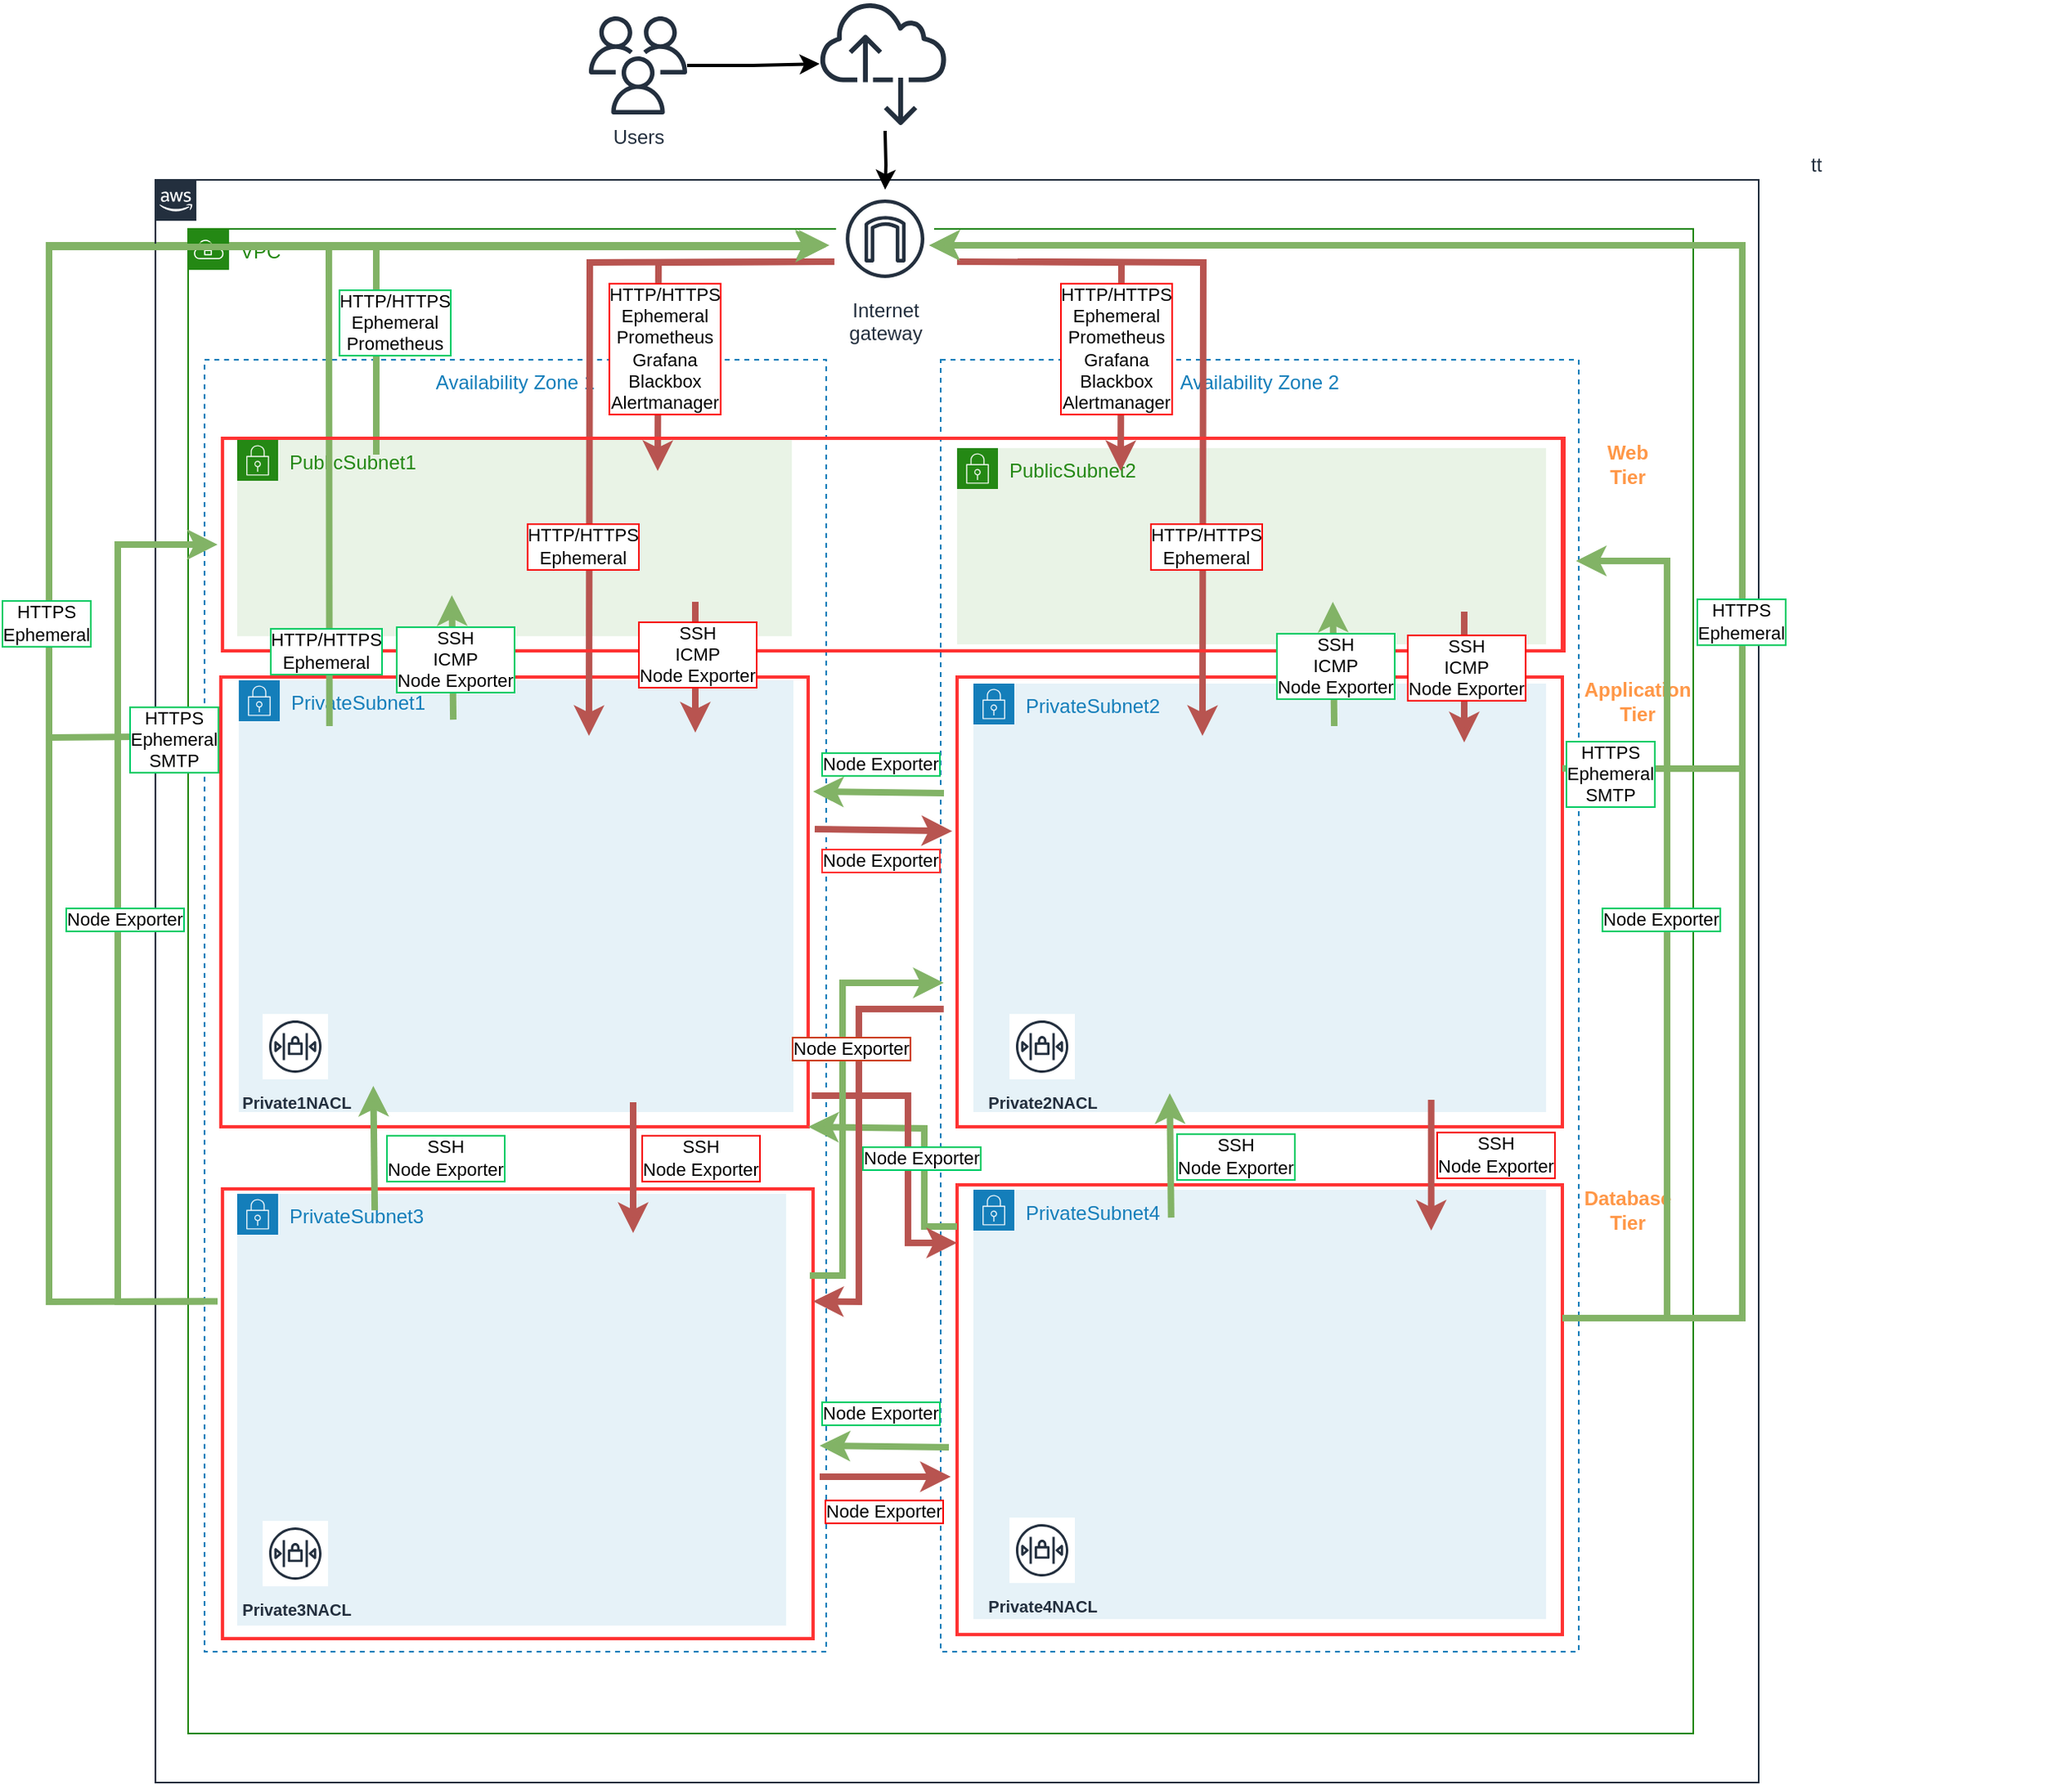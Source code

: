 <mxfile version="20.7.4" type="device"><diagram id="jrXY4hO8n29qiqvIHeQG" name="Page-1"><mxGraphModel dx="1594" dy="1461" grid="1" gridSize="10" guides="1" tooltips="1" connect="1" arrows="1" fold="1" page="0" pageScale="1" pageWidth="827" pageHeight="1169" math="0" shadow="0"><root><mxCell id="0"/><mxCell id="1" parent="0"/><mxCell id="2zdiaghxo6D1exUONl13-29" value="" style="endArrow=classic;html=1;rounded=0;strokeColor=#82b366;fillColor=#d5e8d4;strokeWidth=4;exitX=0;exitY=0.25;exitDx=0;exitDy=0;" parent="1" source="2zdiaghxo6D1exUONl13-2" edge="1"><mxGeometry x="-1" y="185" width="50" height="50" relative="1" as="geometry"><mxPoint x="-1030" y="-110" as="sourcePoint"/><mxPoint x="-640" y="-760" as="targetPoint"/><Array as="points"><mxPoint x="-1115" y="-114"/><mxPoint x="-1115" y="-343"/><mxPoint x="-1115" y="-760"/></Array><mxPoint x="1" y="14" as="offset"/></mxGeometry></mxCell><mxCell id="5G6M97Ru5O6IGqaMy1Rf-22" value="tt" style="points=[[0,0],[0.25,0],[0.5,0],[0.75,0],[1,0],[1,0.25],[1,0.5],[1,0.75],[1,1],[0.75,1],[0.5,1],[0.25,1],[0,1],[0,0.75],[0,0.5],[0,0.25]];outlineConnect=0;gradientColor=none;html=1;whiteSpace=wrap;fontSize=12;fontStyle=0;shape=mxgraph.aws4.group;grIcon=mxgraph.aws4.group_aws_cloud_alt;strokeColor=#232F3E;verticalAlign=bottom;align=left;spacingLeft=30;fontColor=#232F3E;dashed=0;fillColor=none;labelPosition=right;verticalLabelPosition=top;" parent="1" vertex="1"><mxGeometry x="-1050" y="-800" width="980" height="980" as="geometry"/></mxCell><mxCell id="5G6M97Ru5O6IGqaMy1Rf-23" value="VPC" style="points=[[0,0],[0.25,0],[0.5,0],[0.75,0],[1,0],[1,0.25],[1,0.5],[1,0.75],[1,1],[0.75,1],[0.5,1],[0.25,1],[0,1],[0,0.75],[0,0.5],[0,0.25]];outlineConnect=0;gradientColor=none;html=1;whiteSpace=wrap;fontSize=12;fontStyle=0;shape=mxgraph.aws4.group;grIcon=mxgraph.aws4.group_vpc;strokeColor=#248814;fillColor=none;verticalAlign=top;align=left;spacingLeft=30;dashed=0;fontColor=#248814;" parent="1" vertex="1"><mxGeometry x="-1030" y="-770" width="920" height="920" as="geometry"/></mxCell><mxCell id="5G6M97Ru5O6IGqaMy1Rf-32" value="Availability Zone 2" style="strokeColor=#147EBA;dashed=1;verticalAlign=top;fontStyle=0;fontColor=#147EBA;" parent="1" vertex="1"><mxGeometry x="-570" y="-690" width="390" height="790" as="geometry"/></mxCell><mxCell id="2zdiaghxo6D1exUONl13-38" value="&lt;p style=&quot;line-height: 0%;&quot;&gt;&lt;br&gt;&lt;/p&gt;" style="rounded=0;whiteSpace=wrap;html=1;strokeColor=#FF3333;strokeWidth=2;fillColor=none;labelPosition=right;verticalLabelPosition=top;align=left;verticalAlign=bottom;fontColor=default;" parent="1" vertex="1"><mxGeometry x="-1010" y="-642" width="820" height="130" as="geometry"/></mxCell><mxCell id="5G6M97Ru5O6IGqaMy1Rf-31" value="Availability Zone 1" style="strokeColor=#147EBA;dashed=1;verticalAlign=top;fontStyle=0;fontColor=#147EBA;" parent="1" vertex="1"><mxGeometry x="-1020" y="-690" width="380" height="790" as="geometry"/></mxCell><mxCell id="2zdiaghxo6D1exUONl13-3" value="" style="rounded=0;whiteSpace=wrap;html=1;strokeColor=#FF3333;strokeWidth=2;fillColor=none;" parent="1" vertex="1"><mxGeometry x="-560" y="-185.5" width="370" height="275" as="geometry"/></mxCell><mxCell id="2zdiaghxo6D1exUONl13-2" value="" style="rounded=0;whiteSpace=wrap;html=1;strokeColor=#FF3333;strokeWidth=2;fillColor=none;" parent="1" vertex="1"><mxGeometry x="-1009" y="-183" width="361" height="275" as="geometry"/></mxCell><mxCell id="5G6M97Ru5O6IGqaMy1Rf-27" value="PrivateSubnet2" style="points=[[0,0],[0.25,0],[0.5,0],[0.75,0],[1,0],[1,0.25],[1,0.5],[1,0.75],[1,1],[0.75,1],[0.5,1],[0.25,1],[0,1],[0,0.75],[0,0.5],[0,0.25]];outlineConnect=0;gradientColor=none;html=1;whiteSpace=wrap;fontSize=12;fontStyle=0;shape=mxgraph.aws4.group;grIcon=mxgraph.aws4.group_security_group;grStroke=0;strokeColor=#147EBA;fillColor=#E6F2F8;verticalAlign=top;align=left;spacingLeft=30;fontColor=#147EBA;dashed=0;" parent="1" vertex="1"><mxGeometry x="-550" y="-492" width="350" height="262" as="geometry"/></mxCell><mxCell id="2zdiaghxo6D1exUONl13-4" value="&lt;blockquote style=&quot;margin: 0px 0px 0px 40px; border: none; padding: 0px; line-height: 0%;&quot;&gt;&lt;br&gt;&lt;/blockquote&gt;" style="rounded=0;whiteSpace=wrap;html=1;strokeColor=#FF3333;strokeWidth=2;fillColor=none;align=left;labelPosition=right;verticalLabelPosition=top;verticalAlign=bottom;fontColor=#FF0000;fontStyle=1" parent="1" vertex="1"><mxGeometry x="-560" y="-496" width="370" height="275" as="geometry"/></mxCell><mxCell id="2zdiaghxo6D1exUONl13-5" value="" style="rounded=0;whiteSpace=wrap;html=1;strokeColor=#FF3333;strokeWidth=2;fillColor=none;" parent="1" vertex="1"><mxGeometry x="-1010" y="-496" width="359" height="275" as="geometry"/></mxCell><mxCell id="5G6M97Ru5O6IGqaMy1Rf-26" value="PrivateSubnet1" style="points=[[0,0],[0.25,0],[0.5,0],[0.75,0],[1,0],[1,0.25],[1,0.5],[1,0.75],[1,1],[0.75,1],[0.5,1],[0.25,1],[0,1],[0,0.75],[0,0.5],[0,0.25]];outlineConnect=0;gradientColor=none;html=1;whiteSpace=wrap;fontSize=12;fontStyle=0;shape=mxgraph.aws4.group;grIcon=mxgraph.aws4.group_security_group;grStroke=0;strokeColor=#147EBA;fillColor=#E6F2F8;verticalAlign=top;align=left;spacingLeft=30;fontColor=#147EBA;dashed=0;" parent="1" vertex="1"><mxGeometry x="-999" y="-494" width="339" height="264" as="geometry"/></mxCell><mxCell id="5G6M97Ru5O6IGqaMy1Rf-24" value="PublicSubnet1" style="points=[[0,0],[0.25,0],[0.5,0],[0.75,0],[1,0],[1,0.25],[1,0.5],[1,0.75],[1,1],[0.75,1],[0.5,1],[0.25,1],[0,1],[0,0.75],[0,0.5],[0,0.25]];outlineConnect=0;gradientColor=none;html=1;whiteSpace=wrap;fontSize=12;fontStyle=0;shape=mxgraph.aws4.group;grIcon=mxgraph.aws4.group_security_group;grStroke=0;strokeColor=#248814;fillColor=#E9F3E6;verticalAlign=top;align=left;spacingLeft=30;fontColor=#248814;dashed=0;" parent="1" vertex="1"><mxGeometry x="-1000" y="-641" width="339" height="120" as="geometry"/></mxCell><mxCell id="5G6M97Ru5O6IGqaMy1Rf-25" value="PublicSubnet2" style="points=[[0,0],[0.25,0],[0.5,0],[0.75,0],[1,0],[1,0.25],[1,0.5],[1,0.75],[1,1],[0.75,1],[0.5,1],[0.25,1],[0,1],[0,0.75],[0,0.5],[0,0.25]];outlineConnect=0;gradientColor=none;html=1;whiteSpace=wrap;fontSize=12;fontStyle=0;shape=mxgraph.aws4.group;grIcon=mxgraph.aws4.group_security_group;grStroke=0;strokeColor=#248814;fillColor=#E9F3E6;verticalAlign=top;align=left;spacingLeft=30;fontColor=#248814;dashed=0;" parent="1" vertex="1"><mxGeometry x="-560" y="-636" width="360" height="120" as="geometry"/></mxCell><mxCell id="xLXbCmjDXcXgFieV5TB8-3" value="" style="edgeStyle=orthogonalEdgeStyle;rounded=0;orthogonalLoop=1;jettySize=auto;html=1;strokeWidth=2;" parent="1" source="5G6M97Ru5O6IGqaMy1Rf-37" target="xLXbCmjDXcXgFieV5TB8-2" edge="1"><mxGeometry relative="1" as="geometry"/></mxCell><mxCell id="5G6M97Ru5O6IGqaMy1Rf-37" value="Users" style="outlineConnect=0;fontColor=#232F3E;gradientColor=none;fillColor=#232F3E;strokeColor=none;dashed=0;verticalLabelPosition=bottom;verticalAlign=top;align=center;html=1;fontSize=12;fontStyle=0;aspect=fixed;pointerEvents=1;shape=mxgraph.aws4.users;" parent="1" vertex="1"><mxGeometry x="-785" y="-900" width="60" height="60" as="geometry"/></mxCell><mxCell id="xLXbCmjDXcXgFieV5TB8-1" value="Internet&#10;gateway" style="sketch=0;outlineConnect=0;fontColor=#232F3E;gradientColor=none;strokeColor=#232F3E;fillColor=#ffffff;dashed=0;verticalLabelPosition=bottom;verticalAlign=top;align=center;html=1;fontSize=12;fontStyle=0;aspect=fixed;shape=mxgraph.aws4.resourceIcon;resIcon=mxgraph.aws4.internet_gateway;" parent="1" vertex="1"><mxGeometry x="-634" y="-794" width="60" height="60" as="geometry"/></mxCell><mxCell id="xLXbCmjDXcXgFieV5TB8-4" value="" style="edgeStyle=orthogonalEdgeStyle;rounded=0;orthogonalLoop=1;jettySize=auto;html=1;strokeWidth=2;" parent="1" target="xLXbCmjDXcXgFieV5TB8-1" edge="1"><mxGeometry relative="1" as="geometry"><mxPoint x="-604" y="-830" as="sourcePoint"/></mxGeometry></mxCell><mxCell id="xLXbCmjDXcXgFieV5TB8-2" value="" style="sketch=0;outlineConnect=0;fontColor=#232F3E;gradientColor=none;fillColor=#232F3D;strokeColor=none;dashed=0;verticalLabelPosition=bottom;verticalAlign=top;align=center;html=1;fontSize=12;fontStyle=0;aspect=fixed;pointerEvents=1;shape=mxgraph.aws4.internet_alt2;" parent="1" vertex="1"><mxGeometry x="-644" y="-910" width="78" height="78" as="geometry"/></mxCell><mxCell id="xLXbCmjDXcXgFieV5TB8-15" value="PrivateSubnet3" style="points=[[0,0],[0.25,0],[0.5,0],[0.75,0],[1,0],[1,0.25],[1,0.5],[1,0.75],[1,1],[0.75,1],[0.5,1],[0.25,1],[0,1],[0,0.75],[0,0.5],[0,0.25]];outlineConnect=0;gradientColor=none;html=1;whiteSpace=wrap;fontSize=12;fontStyle=0;shape=mxgraph.aws4.group;grIcon=mxgraph.aws4.group_security_group;grStroke=0;strokeColor=#147EBA;fillColor=#E6F2F8;verticalAlign=top;align=left;spacingLeft=30;fontColor=#147EBA;dashed=0;" parent="1" vertex="1"><mxGeometry x="-1000" y="-180" width="335.5" height="264" as="geometry"/></mxCell><mxCell id="xLXbCmjDXcXgFieV5TB8-18" value="PrivateSubnet4" style="points=[[0,0],[0.25,0],[0.5,0],[0.75,0],[1,0],[1,0.25],[1,0.5],[1,0.75],[1,1],[0.75,1],[0.5,1],[0.25,1],[0,1],[0,0.75],[0,0.5],[0,0.25]];outlineConnect=0;gradientColor=none;html=1;whiteSpace=wrap;fontSize=12;fontStyle=0;shape=mxgraph.aws4.group;grIcon=mxgraph.aws4.group_security_group;grStroke=0;strokeColor=#147EBA;fillColor=#E6F2F8;verticalAlign=top;align=left;spacingLeft=30;fontColor=#147EBA;dashed=0;" parent="1" vertex="1"><mxGeometry x="-550" y="-182.5" width="350" height="262.5" as="geometry"/></mxCell><mxCell id="uyt5jaZ_HBhLrm_yC9xE-3" value="Web&lt;br&gt;Tier" style="text;strokeColor=none;align=center;fillColor=none;html=1;verticalAlign=middle;whiteSpace=wrap;rounded=0;fontColor=#FF9747;fontStyle=1" parent="1" vertex="1"><mxGeometry x="-180" y="-641" width="60" height="30" as="geometry"/></mxCell><mxCell id="uyt5jaZ_HBhLrm_yC9xE-4" value="Application&lt;br&gt;Tier" style="text;strokeColor=none;align=center;fillColor=none;html=1;verticalAlign=middle;whiteSpace=wrap;rounded=0;fontColor=#FF9747;fontStyle=1" parent="1" vertex="1"><mxGeometry x="-174" y="-496" width="60" height="30" as="geometry"/></mxCell><mxCell id="uyt5jaZ_HBhLrm_yC9xE-5" value="Database&lt;br&gt;Tier" style="text;strokeColor=none;align=center;fillColor=none;html=1;verticalAlign=middle;whiteSpace=wrap;rounded=0;fontColor=#FF9747;fontStyle=1" parent="1" vertex="1"><mxGeometry x="-180" y="-185.5" width="60" height="30" as="geometry"/></mxCell><mxCell id="uyt5jaZ_HBhLrm_yC9xE-8" value="&lt;font style=&quot;font-size: 10px;&quot;&gt;Private1NACL&lt;/font&gt;" style="sketch=0;outlineConnect=0;fontColor=#232F3E;gradientColor=none;strokeColor=#232F3E;fillColor=#ffffff;dashed=0;verticalLabelPosition=bottom;verticalAlign=top;align=center;html=1;fontSize=12;fontStyle=1;aspect=fixed;shape=mxgraph.aws4.resourceIcon;resIcon=mxgraph.aws4.network_access_control_list;" parent="1" vertex="1"><mxGeometry x="-984.5" y="-290" width="40" height="40" as="geometry"/></mxCell><mxCell id="uyt5jaZ_HBhLrm_yC9xE-10" value="&lt;font style=&quot;font-size: 10px;&quot;&gt;Private2NACL&lt;/font&gt;" style="sketch=0;outlineConnect=0;fontColor=#232F3E;gradientColor=none;strokeColor=#232F3E;fillColor=#ffffff;dashed=0;verticalLabelPosition=bottom;verticalAlign=top;align=center;html=1;fontSize=12;fontStyle=1;aspect=fixed;shape=mxgraph.aws4.resourceIcon;resIcon=mxgraph.aws4.network_access_control_list;direction=east;" parent="1" vertex="1"><mxGeometry x="-528" y="-290" width="40" height="40" as="geometry"/></mxCell><mxCell id="uyt5jaZ_HBhLrm_yC9xE-11" value="&lt;font style=&quot;font-size: 10px;&quot;&gt;Private3NACL&lt;/font&gt;" style="sketch=0;outlineConnect=0;fontColor=#232F3E;gradientColor=none;strokeColor=#232F3E;fillColor=#ffffff;dashed=0;verticalLabelPosition=bottom;verticalAlign=top;align=center;html=1;fontSize=12;fontStyle=1;aspect=fixed;shape=mxgraph.aws4.resourceIcon;resIcon=mxgraph.aws4.network_access_control_list;" parent="1" vertex="1"><mxGeometry x="-984.5" y="20" width="40" height="40" as="geometry"/></mxCell><mxCell id="uyt5jaZ_HBhLrm_yC9xE-12" value="&lt;font style=&quot;font-size: 10px;&quot;&gt;Private4NACL&lt;/font&gt;" style="sketch=0;outlineConnect=0;fontColor=#232F3E;gradientColor=none;strokeColor=#232F3E;fillColor=#ffffff;dashed=0;verticalLabelPosition=bottom;verticalAlign=top;align=center;html=1;fontSize=12;fontStyle=1;aspect=fixed;shape=mxgraph.aws4.resourceIcon;resIcon=mxgraph.aws4.network_access_control_list;" parent="1" vertex="1"><mxGeometry x="-528" y="18" width="40" height="40" as="geometry"/></mxCell><mxCell id="xFBPH7expV1PxLe_VSN9-13" value="" style="edgeStyle=orthogonalEdgeStyle;orthogonalLoop=1;jettySize=auto;html=1;rounded=0;fillColor=#f8cecc;strokeColor=#b85450;strokeWidth=4;" parent="1" edge="1"><mxGeometry relative="1" as="geometry"><mxPoint x="-720" y="-542" as="sourcePoint"/><mxPoint x="-720" y="-462" as="targetPoint"/></mxGeometry></mxCell><mxCell id="IY-KNxv3VzHNQ_SrPp_i-1" style="edgeStyle=orthogonalEdgeStyle;rounded=0;orthogonalLoop=1;jettySize=auto;html=1;exitX=0.5;exitY=1;exitDx=0;exitDy=0;" parent="1" source="5G6M97Ru5O6IGqaMy1Rf-24" target="5G6M97Ru5O6IGqaMy1Rf-24" edge="1"><mxGeometry relative="1" as="geometry"/></mxCell><mxCell id="IY-KNxv3VzHNQ_SrPp_i-3" value="" style="endArrow=classic;html=1;rounded=0;exitX=0.411;exitY=-0.003;exitDx=0;exitDy=0;exitPerimeter=0;strokeColor=#82b366;fillColor=#d5e8d4;strokeWidth=4;" parent="1" edge="1"><mxGeometry width="50" height="50" relative="1" as="geometry"><mxPoint x="-867.952" y="-469.962" as="sourcePoint"/><mxPoint x="-868.817" y="-546" as="targetPoint"/></mxGeometry></mxCell><mxCell id="IY-KNxv3VzHNQ_SrPp_i-6" value="" style="edgeStyle=orthogonalEdgeStyle;orthogonalLoop=1;jettySize=auto;html=1;rounded=0;fillColor=#f8cecc;strokeColor=#b85450;strokeWidth=4;" parent="1" edge="1"><mxGeometry relative="1" as="geometry"><mxPoint x="-635" y="-750" as="sourcePoint"/><mxPoint x="-743" y="-622" as="targetPoint"/></mxGeometry></mxCell><mxCell id="IY-KNxv3VzHNQ_SrPp_i-7" value="HTTP/HTTPS&lt;br&gt;Ephemeral&lt;br&gt;Prometheus&lt;br&gt;Grafana&lt;br style=&quot;border-color: var(--border-color);&quot;&gt;Blackbox&lt;br style=&quot;border-color: var(--border-color);&quot;&gt;Alertmanager" style="edgeLabel;html=1;align=center;verticalAlign=middle;resizable=0;points=[];fontColor=#030303;labelBorderColor=#fd0808;" parent="1" vertex="1" connectable="0"><mxGeometry x="-770" y="-691.001" as="geometry"><mxPoint x="31" y="-6" as="offset"/></mxGeometry></mxCell><mxCell id="2zdiaghxo6D1exUONl13-6" value="" style="endArrow=classic;html=1;rounded=0;strokeWidth=4;fillColor=#d5e8d4;strokeColor=#82b366;" parent="1" edge="1"><mxGeometry width="50" height="50" relative="1" as="geometry"><mxPoint x="-915" y="-632" as="sourcePoint"/><mxPoint x="-638" y="-760" as="targetPoint"/><Array as="points"><mxPoint x="-915" y="-760"/></Array></mxGeometry></mxCell><mxCell id="IY-KNxv3VzHNQ_SrPp_i-8" value="HTTP/HTTPS&lt;br&gt;Ephemeral&lt;br&gt;Prometheus" style="edgeLabel;html=1;align=center;verticalAlign=middle;resizable=0;points=[];fontColor=#000000;labelBorderColor=#00CC66;" parent="1" vertex="1" connectable="0"><mxGeometry x="-935.5" y="-707.001" as="geometry"><mxPoint x="31" y="-6" as="offset"/></mxGeometry></mxCell><mxCell id="2zdiaghxo6D1exUONl13-10" value="" style="endArrow=classic;html=1;rounded=0;strokeColor=#82b366;fillColor=#d5e8d4;strokeWidth=4;entryX=1;entryY=0.25;entryDx=0;entryDy=0;" parent="1" edge="1"><mxGeometry width="50" height="50" relative="1" as="geometry"><mxPoint x="-568" y="-425" as="sourcePoint"/><mxPoint x="-648" y="-426" as="targetPoint"/></mxGeometry></mxCell><mxCell id="2zdiaghxo6D1exUONl13-11" value="Node Exporter" style="edgeLabel;html=1;align=center;verticalAlign=middle;resizable=0;points=[];fontColor=#000000;labelBorderColor=#00CC66;" parent="1" vertex="1" connectable="0"><mxGeometry x="-638.0" y="-437.001" as="geometry"><mxPoint x="31" y="-6" as="offset"/></mxGeometry></mxCell><mxCell id="2zdiaghxo6D1exUONl13-12" value="" style="endArrow=classic;html=1;rounded=0;exitX=0;exitY=0.25;exitDx=0;exitDy=0;strokeColor=#82b366;fillColor=#d5e8d4;strokeWidth=4;entryX=0;entryY=0.5;entryDx=0;entryDy=0;" parent="1" edge="1"><mxGeometry x="-1" y="185" width="50" height="50" relative="1" as="geometry"><mxPoint x="-1012" y="-114.25" as="sourcePoint"/><mxPoint x="-1012" y="-577" as="targetPoint"/><Array as="points"><mxPoint x="-1073" y="-114"/><mxPoint x="-1073" y="-340"/><mxPoint x="-1073" y="-577"/></Array><mxPoint x="1" y="14" as="offset"/></mxGeometry></mxCell><mxCell id="2zdiaghxo6D1exUONl13-14" value="SSH&lt;br&gt;&lt;span style=&quot;color: rgb(0, 0, 0);&quot;&gt;Node Exporter&lt;/span&gt;" style="edgeLabel;html=1;align=center;verticalAlign=middle;resizable=0;points=[];fontColor=#030303;labelBorderColor=#f70808;" parent="1" vertex="1" connectable="0"><mxGeometry x="-748" y="-196.001" as="geometry"><mxPoint x="31" y="-6" as="offset"/></mxGeometry></mxCell><mxCell id="2zdiaghxo6D1exUONl13-15" value="" style="edgeStyle=orthogonalEdgeStyle;orthogonalLoop=1;jettySize=auto;html=1;rounded=0;fillColor=#f8cecc;strokeColor=#b85450;strokeWidth=4;" parent="1" edge="1"><mxGeometry relative="1" as="geometry"><mxPoint x="-758" y="-236" as="sourcePoint"/><mxPoint x="-758" y="-156" as="targetPoint"/></mxGeometry></mxCell><mxCell id="2zdiaghxo6D1exUONl13-17" value="" style="endArrow=classic;html=1;rounded=0;strokeWidth=4;fillColor=#f8cecc;strokeColor=#b85450;" parent="1" edge="1"><mxGeometry width="50" height="50" relative="1" as="geometry"><mxPoint x="-647" y="-403" as="sourcePoint"/><mxPoint x="-563" y="-401.772" as="targetPoint"/></mxGeometry></mxCell><mxCell id="2zdiaghxo6D1exUONl13-18" value="Node Exporter" style="edgeLabel;html=1;align=center;verticalAlign=middle;resizable=0;points=[];fontColor=#000000;labelBorderColor=#FF3333;" parent="1" vertex="1" connectable="0"><mxGeometry x="-638.0" y="-378.001" as="geometry"><mxPoint x="31" y="-6" as="offset"/></mxGeometry></mxCell><mxCell id="2zdiaghxo6D1exUONl13-19" value="SSH&lt;br&gt;Node Exporter" style="edgeLabel;html=1;align=center;verticalAlign=middle;resizable=0;points=[];fontColor=#000000;labelBorderColor=#00CC66;" parent="1" vertex="1" connectable="0"><mxGeometry x="-904" y="-196.001" as="geometry"><mxPoint x="31" y="-6" as="offset"/></mxGeometry></mxCell><mxCell id="2zdiaghxo6D1exUONl13-20" value="" style="endArrow=classic;html=1;rounded=0;exitX=0.411;exitY=-0.003;exitDx=0;exitDy=0;exitPerimeter=0;strokeColor=#82b366;fillColor=#d5e8d4;strokeWidth=4;" parent="1" edge="1"><mxGeometry width="50" height="50" relative="1" as="geometry"><mxPoint x="-915.952" y="-169.962" as="sourcePoint"/><mxPoint x="-916.817" y="-246" as="targetPoint"/></mxGeometry></mxCell><mxCell id="2zdiaghxo6D1exUONl13-21" value="" style="endArrow=classic;html=1;rounded=0;strokeWidth=4;entryX=1;entryY=1;entryDx=0;entryDy=0;fillColor=#d5e8d4;strokeColor=#82b366;" parent="1" target="2zdiaghxo6D1exUONl13-5" edge="1"><mxGeometry width="50" height="50" relative="1" as="geometry"><mxPoint x="-560" y="-160" as="sourcePoint"/><mxPoint x="-580" y="-290" as="targetPoint"/><Array as="points"><mxPoint x="-580" y="-160"/><mxPoint x="-580" y="-220"/></Array></mxGeometry></mxCell><mxCell id="2zdiaghxo6D1exUONl13-23" value="" style="endArrow=classic;html=1;rounded=0;exitX=0.411;exitY=-0.003;exitDx=0;exitDy=0;exitPerimeter=0;strokeColor=#82b366;fillColor=#d5e8d4;strokeWidth=4;" parent="1" edge="1"><mxGeometry width="50" height="50" relative="1" as="geometry"><mxPoint x="-943.632" y="-466.002" as="sourcePoint"/><mxPoint x="-640" y="-760" as="targetPoint"/><Array as="points"><mxPoint x="-944" y="-760"/></Array></mxGeometry></mxCell><mxCell id="2zdiaghxo6D1exUONl13-25" value="" style="endArrow=classic;html=1;rounded=0;strokeWidth=4;exitX=1.006;exitY=0.931;exitDx=0;exitDy=0;fillColor=#f8cecc;strokeColor=#b85450;exitPerimeter=0;entryX=0;entryY=0.129;entryDx=0;entryDy=0;entryPerimeter=0;" parent="1" source="2zdiaghxo6D1exUONl13-5" target="2zdiaghxo6D1exUONl13-3" edge="1"><mxGeometry width="50" height="50" relative="1" as="geometry"><mxPoint x="-651" y="-270.61" as="sourcePoint"/><mxPoint x="-570" y="-150" as="targetPoint"/><Array as="points"><mxPoint x="-590" y="-240"/><mxPoint x="-590" y="-150"/></Array></mxGeometry></mxCell><mxCell id="2zdiaghxo6D1exUONl13-27" value="" style="edgeStyle=orthogonalEdgeStyle;orthogonalLoop=1;jettySize=auto;html=1;rounded=0;fillColor=#f8cecc;strokeColor=#b85450;strokeWidth=4;" parent="1" edge="1"><mxGeometry relative="1" as="geometry"><mxPoint x="-640" y="-750" as="sourcePoint"/><mxPoint x="-785" y="-460" as="targetPoint"/></mxGeometry></mxCell><mxCell id="2zdiaghxo6D1exUONl13-28" value="HTTP/HTTPS&lt;br&gt;Ephemeral" style="edgeLabel;html=1;align=center;verticalAlign=middle;resizable=0;points=[];fontColor=#030303;labelBorderColor=#f70808;" parent="1" vertex="1" connectable="0"><mxGeometry x="-820" y="-570.001" as="geometry"><mxPoint x="31" y="-6" as="offset"/></mxGeometry></mxCell><mxCell id="2zdiaghxo6D1exUONl13-13" value="Node Exporter" style="edgeLabel;html=1;align=center;verticalAlign=middle;resizable=0;points=[];fontColor=#000000;labelBorderColor=#00CC66;" parent="1" vertex="1" connectable="0"><mxGeometry x="-868.5" y="-460.001" as="geometry"><mxPoint x="-201" y="112" as="offset"/></mxGeometry></mxCell><mxCell id="2zdiaghxo6D1exUONl13-31" value="&lt;span style=&quot;color: rgb(0, 0, 0);&quot;&gt;Node Exporter&lt;/span&gt;" style="edgeLabel;html=1;align=center;verticalAlign=middle;resizable=0;points=[];fontColor=#030303;labelBorderColor=#f70808;" parent="1" vertex="1" connectable="0"><mxGeometry x="-636" y="19.999" as="geometry"><mxPoint x="31" y="-6" as="offset"/></mxGeometry></mxCell><mxCell id="2zdiaghxo6D1exUONl13-32" value="" style="edgeStyle=orthogonalEdgeStyle;orthogonalLoop=1;jettySize=auto;html=1;rounded=0;fillColor=#f8cecc;strokeColor=#b85450;strokeWidth=4;entryX=-0.005;entryY=0.42;entryDx=0;entryDy=0;entryPerimeter=0;" parent="1" edge="1"><mxGeometry relative="1" as="geometry"><mxPoint x="-644" y="-7" as="sourcePoint"/><mxPoint x="-563.85" y="-7" as="targetPoint"/></mxGeometry></mxCell><mxCell id="2zdiaghxo6D1exUONl13-34" value="" style="endArrow=classic;html=1;rounded=0;strokeWidth=4;fillColor=#d5e8d4;strokeColor=#82b366;entryX=-0.022;entryY=0.68;entryDx=0;entryDy=0;entryPerimeter=0;" parent="1" target="2zdiaghxo6D1exUONl13-4" edge="1"><mxGeometry width="50" height="50" relative="1" as="geometry"><mxPoint x="-650" y="-130" as="sourcePoint"/><mxPoint x="-641" y="-211" as="targetPoint"/><Array as="points"><mxPoint x="-630" y="-130"/><mxPoint x="-630" y="-309"/></Array></mxGeometry></mxCell><mxCell id="2zdiaghxo6D1exUONl13-22" value="Node Exporter" style="edgeLabel;html=1;align=center;verticalAlign=middle;resizable=0;points=[];fontColor=#000000;labelBorderColor=#00CC66;" parent="1" vertex="1" connectable="0"><mxGeometry x="-613.0" y="-196.001" as="geometry"><mxPoint x="31" y="-6" as="offset"/></mxGeometry></mxCell><mxCell id="2zdiaghxo6D1exUONl13-36" value="" style="endArrow=classic;html=1;rounded=0;strokeWidth=4;exitX=-0.022;exitY=0.738;exitDx=0;exitDy=0;fillColor=#f8cecc;strokeColor=#b85450;exitPerimeter=0;entryX=1;entryY=0.25;entryDx=0;entryDy=0;" parent="1" source="2zdiaghxo6D1exUONl13-4" target="2zdiaghxo6D1exUONl13-2" edge="1"><mxGeometry width="50" height="50" relative="1" as="geometry"><mxPoint x="-638.846" y="-229.975" as="sourcePoint"/><mxPoint x="-550" y="-140.025" as="targetPoint"/><Array as="points"><mxPoint x="-620" y="-293"/><mxPoint x="-620" y="-114"/></Array></mxGeometry></mxCell><mxCell id="2zdiaghxo6D1exUONl13-37" value="Node Exporter" style="edgeLabel;html=1;align=center;verticalAlign=middle;resizable=0;points=[];fontColor=#000000;labelBorderColor=#CC3E1B;" parent="1" vertex="1" connectable="0"><mxGeometry x="-656.0" y="-263.001" as="geometry"><mxPoint x="31" y="-6" as="offset"/></mxGeometry></mxCell><mxCell id="2zdiaghxo6D1exUONl13-39" value="" style="endArrow=classic;html=1;rounded=0;strokeColor=#82b366;fillColor=#d5e8d4;strokeWidth=4;entryX=1.004;entryY=0.577;entryDx=0;entryDy=0;entryPerimeter=0;" parent="1" edge="1"><mxGeometry x="-1" y="185" width="50" height="50" relative="1" as="geometry"><mxPoint x="-156" y="-104" as="sourcePoint"/><mxPoint x="-181.72" y="-566.99" as="targetPoint"/><Array as="points"><mxPoint x="-126" y="-104"/><mxPoint x="-126" y="-567"/></Array><mxPoint x="1" y="14" as="offset"/></mxGeometry></mxCell><mxCell id="2zdiaghxo6D1exUONl13-40" value="" style="endArrow=classic;html=1;rounded=0;strokeColor=#82b366;fillColor=#d5e8d4;strokeWidth=4;entryX=0.95;entryY=0.567;entryDx=0;entryDy=0;entryPerimeter=0;" parent="1" target="xLXbCmjDXcXgFieV5TB8-1" edge="1"><mxGeometry x="-1" y="185" width="50" height="50" relative="1" as="geometry"><mxPoint x="-190" y="-104" as="sourcePoint"/><mxPoint x="330" y="-750" as="targetPoint"/><Array as="points"><mxPoint x="-80" y="-104"/><mxPoint x="-80" y="-330"/><mxPoint x="-80" y="-760"/></Array><mxPoint x="1" y="14" as="offset"/></mxGeometry></mxCell><mxCell id="2zdiaghxo6D1exUONl13-42" value="" style="edgeStyle=orthogonalEdgeStyle;orthogonalLoop=1;jettySize=auto;html=1;rounded=0;fillColor=#f8cecc;strokeColor=#b85450;strokeWidth=4;" parent="1" edge="1"><mxGeometry relative="1" as="geometry"><mxPoint x="-250" y="-536" as="sourcePoint"/><mxPoint x="-250" y="-456" as="targetPoint"/></mxGeometry></mxCell><mxCell id="2zdiaghxo6D1exUONl13-43" value="" style="endArrow=classic;html=1;rounded=0;exitX=0.411;exitY=-0.003;exitDx=0;exitDy=0;exitPerimeter=0;strokeColor=#82b366;fillColor=#d5e8d4;strokeWidth=4;" parent="1" edge="1"><mxGeometry width="50" height="50" relative="1" as="geometry"><mxPoint x="-329.452" y="-466.002" as="sourcePoint"/><mxPoint x="-330.317" y="-542.04" as="targetPoint"/></mxGeometry></mxCell><mxCell id="2zdiaghxo6D1exUONl13-45" value="SSH&lt;br&gt;&lt;span style=&quot;color: rgb(0, 0, 0);&quot;&gt;Node Exporter&lt;/span&gt;" style="edgeLabel;html=1;align=center;verticalAlign=middle;resizable=0;points=[];fontColor=#030303;labelBorderColor=#f70808;" parent="1" vertex="1" connectable="0"><mxGeometry x="-262.18" y="-198.501" as="geometry"><mxPoint x="31" y="-6" as="offset"/></mxGeometry></mxCell><mxCell id="2zdiaghxo6D1exUONl13-46" value="" style="edgeStyle=orthogonalEdgeStyle;orthogonalLoop=1;jettySize=auto;html=1;rounded=0;fillColor=#f8cecc;strokeColor=#b85450;strokeWidth=4;" parent="1" edge="1"><mxGeometry relative="1" as="geometry"><mxPoint x="-270.18" y="-237.5" as="sourcePoint"/><mxPoint x="-270.18" y="-157.5" as="targetPoint"/></mxGeometry></mxCell><mxCell id="2zdiaghxo6D1exUONl13-47" value="SSH&lt;br&gt;Node Exporter" style="edgeLabel;html=1;align=center;verticalAlign=middle;resizable=0;points=[];fontColor=#000000;labelBorderColor=#00CC66;" parent="1" vertex="1" connectable="0"><mxGeometry x="-421.18" y="-197.501" as="geometry"><mxPoint x="31" y="-6" as="offset"/></mxGeometry></mxCell><mxCell id="2zdiaghxo6D1exUONl13-48" value="" style="endArrow=classic;html=1;rounded=0;exitX=0.411;exitY=-0.003;exitDx=0;exitDy=0;exitPerimeter=0;strokeColor=#82b366;fillColor=#d5e8d4;strokeWidth=4;" parent="1" edge="1"><mxGeometry width="50" height="50" relative="1" as="geometry"><mxPoint x="-429.132" y="-165.462" as="sourcePoint"/><mxPoint x="-429.997" y="-241.5" as="targetPoint"/></mxGeometry></mxCell><mxCell id="2zdiaghxo6D1exUONl13-52" value="" style="edgeStyle=orthogonalEdgeStyle;orthogonalLoop=1;jettySize=auto;html=1;rounded=0;fillColor=#f8cecc;strokeColor=#b85450;strokeWidth=4;" parent="1" edge="1"><mxGeometry relative="1" as="geometry"><mxPoint x="-523" y="-750" as="sourcePoint"/><mxPoint x="-410" y="-460" as="targetPoint"/></mxGeometry></mxCell><mxCell id="2zdiaghxo6D1exUONl13-54" value="Node Exporter" style="edgeLabel;html=1;align=center;verticalAlign=middle;resizable=0;points=[];fontColor=#000000;labelBorderColor=#00CC66;" parent="1" vertex="1" connectable="0"><mxGeometry x="71" y="-460.001" as="geometry"><mxPoint x="-201" y="112" as="offset"/></mxGeometry></mxCell><mxCell id="2zdiaghxo6D1exUONl13-57" value="HTTP/HTTPS&lt;br&gt;Ephemeral" style="edgeLabel;html=1;align=center;verticalAlign=middle;resizable=0;points=[];fontColor=#030303;labelBorderColor=#f70808;" parent="1" vertex="1" connectable="0"><mxGeometry x="-439" y="-570.001" as="geometry"><mxPoint x="31" y="-6" as="offset"/></mxGeometry></mxCell><mxCell id="2zdiaghxo6D1exUONl13-1" value="&lt;p style=&quot;line-height: 0%;&quot;&gt;&lt;br&gt;&lt;/p&gt;" style="rounded=0;whiteSpace=wrap;html=1;strokeColor=#FF3333;strokeWidth=2;fillColor=none;labelPosition=right;verticalLabelPosition=top;align=left;verticalAlign=bottom;fontColor=default;" parent="1" vertex="1"><mxGeometry x="-1009" y="-642" width="820" height="130" as="geometry"/></mxCell><mxCell id="2zdiaghxo6D1exUONl13-58" value="" style="edgeStyle=orthogonalEdgeStyle;orthogonalLoop=1;jettySize=auto;html=1;rounded=0;fillColor=#f8cecc;strokeColor=#b85450;strokeWidth=4;" parent="1" edge="1"><mxGeometry relative="1" as="geometry"><mxPoint x="-560" y="-750" as="sourcePoint"/><mxPoint x="-460" y="-622" as="targetPoint"/></mxGeometry></mxCell><mxCell id="2zdiaghxo6D1exUONl13-41" value="SSH&lt;br&gt;ICMP&lt;br&gt;Node Exporter" style="edgeLabel;html=1;align=center;verticalAlign=middle;resizable=0;points=[];fontColor=#030303;labelBorderColor=#f70808;" parent="1" vertex="1" connectable="0"><mxGeometry x="-280" y="-496.001" as="geometry"><mxPoint x="31" y="-6" as="offset"/></mxGeometry></mxCell><mxCell id="2zdiaghxo6D1exUONl13-44" value="SSH&lt;br&gt;ICMP&lt;br&gt;Node Exporter" style="edgeLabel;html=1;align=center;verticalAlign=middle;resizable=0;points=[];fontColor=#000000;labelBorderColor=#00CC66;" parent="1" vertex="1" connectable="0"><mxGeometry x="-360" y="-497.041" as="geometry"><mxPoint x="31" y="-6" as="offset"/></mxGeometry></mxCell><mxCell id="xFBPH7expV1PxLe_VSN9-25" value="SSH&lt;br&gt;ICMP&lt;br&gt;Node Exporter" style="edgeLabel;html=1;align=center;verticalAlign=middle;resizable=0;points=[];fontColor=#030303;labelBorderColor=#f70808;" parent="1" vertex="1" connectable="0"><mxGeometry x="-750" y="-504.001" as="geometry"><mxPoint x="31" y="-6" as="offset"/></mxGeometry></mxCell><mxCell id="IY-KNxv3VzHNQ_SrPp_i-2" value="SSH&lt;br&gt;ICMP&lt;br&gt;Node Exporter" style="edgeLabel;html=1;align=center;verticalAlign=middle;resizable=0;points=[];fontColor=#000000;labelBorderColor=#00CC66;" parent="1" vertex="1" connectable="0"><mxGeometry x="-898.5" y="-501.001" as="geometry"><mxPoint x="31" y="-6" as="offset"/></mxGeometry></mxCell><mxCell id="2zdiaghxo6D1exUONl13-24" value="HTTP/HTTPS&lt;br&gt;Ephemeral" style="edgeLabel;html=1;align=center;verticalAlign=middle;resizable=0;points=[];fontColor=#000000;labelBorderColor=#00CC66;" parent="1" vertex="1" connectable="0"><mxGeometry x="-977" y="-506.001" as="geometry"><mxPoint x="31" y="-6" as="offset"/></mxGeometry></mxCell><mxCell id="2zdiaghxo6D1exUONl13-51" value="HTTP/HTTPS&lt;br&gt;Ephemeral&lt;br&gt;Prometheus&lt;br&gt;Grafana&lt;br&gt;Blackbox&lt;br&gt;Alertmanager" style="edgeLabel;html=1;align=center;verticalAlign=middle;resizable=0;points=[];fontColor=#030303;labelBorderColor=#fd0808;" parent="1" vertex="1" connectable="0"><mxGeometry x="-494.5" y="-691.001" as="geometry"><mxPoint x="31" y="-6" as="offset"/></mxGeometry></mxCell><mxCell id="d9G927623CIJiODwG8__-1" value="" style="endArrow=classic;html=1;rounded=0;strokeColor=#82b366;fillColor=#d5e8d4;strokeWidth=4;entryX=0.95;entryY=0.567;entryDx=0;entryDy=0;entryPerimeter=0;exitX=1;exitY=0.329;exitDx=0;exitDy=0;exitPerimeter=0;" parent="1" edge="1"><mxGeometry x="-1" y="185" width="50" height="50" relative="1" as="geometry"><mxPoint x="-190" y="-440.09" as="sourcePoint"/><mxPoint x="-577.0" y="-759.98" as="targetPoint"/><Array as="points"><mxPoint x="-80" y="-440"/><mxPoint x="-80" y="-330"/><mxPoint x="-80" y="-760"/></Array><mxPoint x="1" y="14" as="offset"/></mxGeometry></mxCell><mxCell id="2zdiaghxo6D1exUONl13-53" value="HTTPS&lt;br&gt;Ephemeral" style="edgeLabel;html=1;align=center;verticalAlign=middle;resizable=0;points=[];fontColor=#000000;labelBorderColor=#00CC66;" parent="1" vertex="1" connectable="0"><mxGeometry x="120" y="-642.001" as="geometry"><mxPoint x="-201" y="112" as="offset"/></mxGeometry></mxCell><mxCell id="d9G927623CIJiODwG8__-2" value="HTTPS&lt;br&gt;Ephemeral&lt;br&gt;SMTP" style="edgeLabel;html=1;align=center;verticalAlign=middle;resizable=0;points=[];fontColor=#000000;labelBorderColor=#00CC66;" parent="1" vertex="1" connectable="0"><mxGeometry x="40" y="-549.001" as="geometry"><mxPoint x="-201" y="112" as="offset"/></mxGeometry></mxCell><mxCell id="d9G927623CIJiODwG8__-3" value="" style="endArrow=classic;html=1;rounded=0;strokeColor=#82b366;fillColor=#d5e8d4;strokeWidth=4;exitX=0.006;exitY=0.164;exitDx=0;exitDy=0;exitPerimeter=0;" parent="1" edge="1"><mxGeometry x="-1" y="185" width="50" height="50" relative="1" as="geometry"><mxPoint x="-1017.846" y="-459.9" as="sourcePoint"/><mxPoint x="-640" y="-759" as="targetPoint"/><Array as="points"><mxPoint x="-1115" y="-459"/><mxPoint x="-1115" y="-759"/></Array><mxPoint x="1" y="14" as="offset"/></mxGeometry></mxCell><mxCell id="2zdiaghxo6D1exUONl13-30" value="HTTPS&lt;br&gt;Ephemeral" style="edgeLabel;html=1;align=center;verticalAlign=middle;resizable=0;points=[];fontColor=#000000;labelBorderColor=#00CC66;" parent="1" vertex="1" connectable="0"><mxGeometry x="-916.5" y="-641.001" as="geometry"><mxPoint x="-201" y="112" as="offset"/></mxGeometry></mxCell><mxCell id="d9G927623CIJiODwG8__-4" value="HTTPS&lt;br&gt;Ephemeral&lt;br&gt;SMTP" style="edgeLabel;html=1;align=center;verticalAlign=middle;resizable=0;points=[];fontColor=#000000;labelBorderColor=#00CC66;" parent="1" vertex="1" connectable="0"><mxGeometry x="-838" y="-570.001" as="geometry"><mxPoint x="-201" y="112" as="offset"/></mxGeometry></mxCell><mxCell id="CGELlYXYViB3abiY-Dey-1" value="" style="endArrow=classic;html=1;rounded=0;strokeColor=#82b366;fillColor=#d5e8d4;strokeWidth=4;entryX=1;entryY=0.25;entryDx=0;entryDy=0;" edge="1" parent="1"><mxGeometry width="50" height="50" relative="1" as="geometry"><mxPoint x="-565" y="-25" as="sourcePoint"/><mxPoint x="-644" y="-26" as="targetPoint"/></mxGeometry></mxCell><mxCell id="CGELlYXYViB3abiY-Dey-2" value="Node Exporter" style="edgeLabel;html=1;align=center;verticalAlign=middle;resizable=0;points=[];fontColor=#000000;labelBorderColor=#00CC66;" vertex="1" connectable="0" parent="1"><mxGeometry x="-638.0" y="-40.001" as="geometry"><mxPoint x="31" y="-6" as="offset"/></mxGeometry></mxCell></root></mxGraphModel></diagram></mxfile>